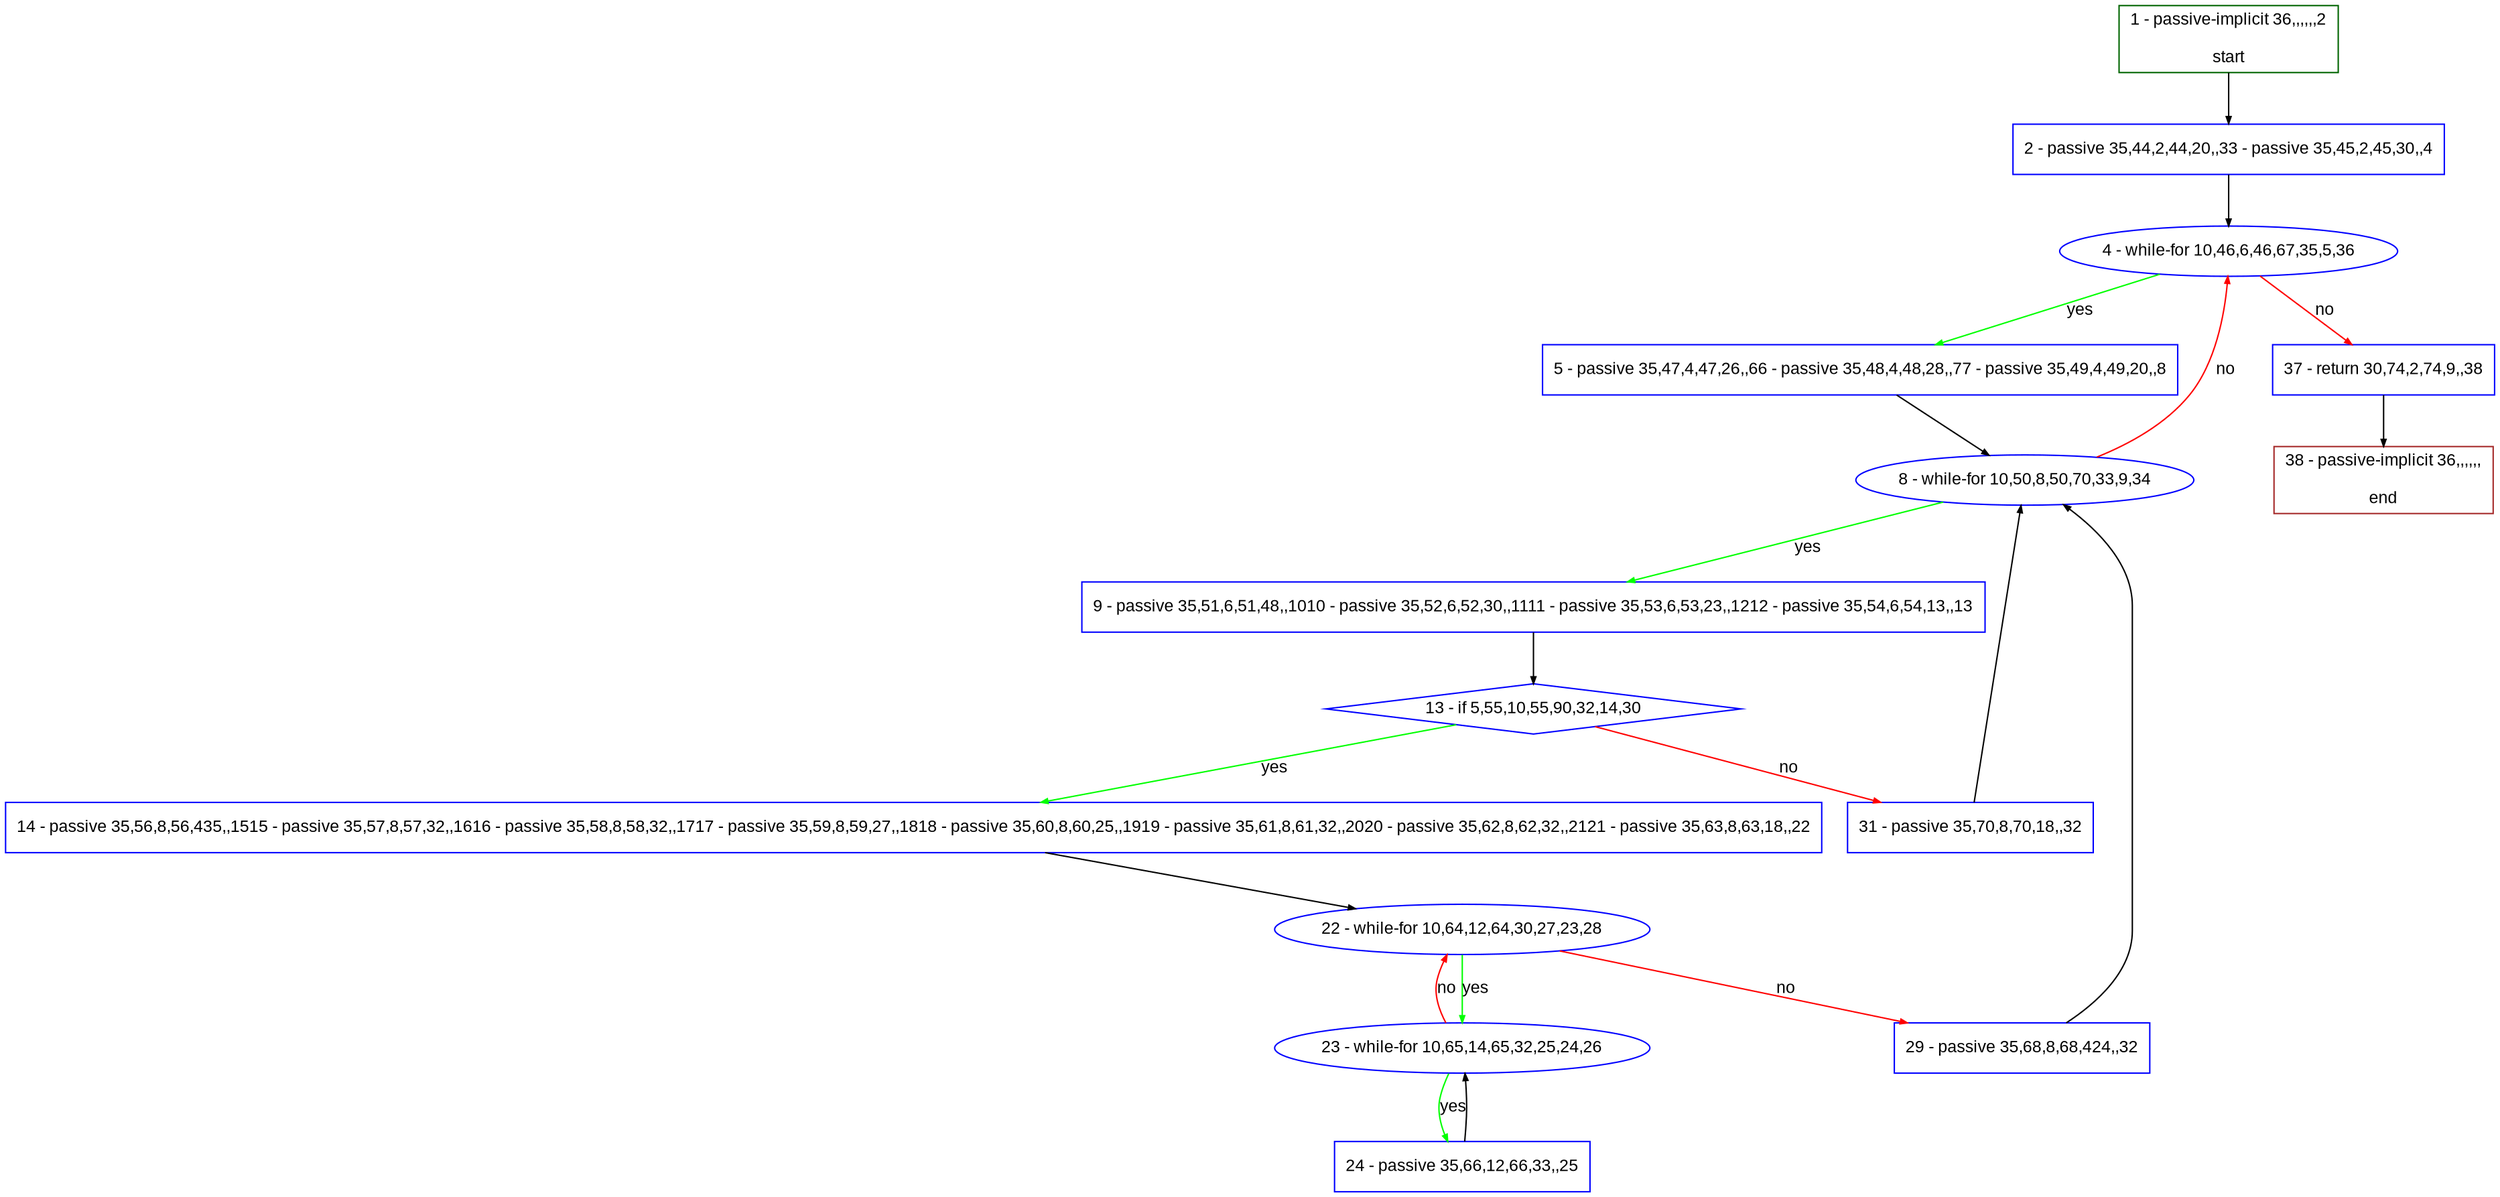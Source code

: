digraph "" {
  graph [pack="true", label="", fontsize="12", packmode="clust", fontname="Arial", fillcolor="#FFFFCC", bgcolor="white", style="rounded,filled", compound="true"];
  node [node_initialized="no", label="", color="grey", fontsize="12", fillcolor="white", fontname="Arial", style="filled", shape="rectangle", compound="true", fixedsize="false"];
  edge [fontcolor="black", arrowhead="normal", arrowtail="none", arrowsize="0.5", ltail="", label="", color="black", fontsize="12", lhead="", fontname="Arial", dir="forward", compound="true"];
  __N1 [label="2 - passive 35,44,2,44,20,,33 - passive 35,45,2,45,30,,4", color="#0000ff", fillcolor="#ffffff", style="filled", shape="box"];
  __N2 [label="1 - passive-implicit 36,,,,,,2\n\nstart", color="#006400", fillcolor="#ffffff", style="filled", shape="box"];
  __N3 [label="4 - while-for 10,46,6,46,67,35,5,36", color="#0000ff", fillcolor="#ffffff", style="filled", shape="oval"];
  __N4 [label="5 - passive 35,47,4,47,26,,66 - passive 35,48,4,48,28,,77 - passive 35,49,4,49,20,,8", color="#0000ff", fillcolor="#ffffff", style="filled", shape="box"];
  __N5 [label="37 - return 30,74,2,74,9,,38", color="#0000ff", fillcolor="#ffffff", style="filled", shape="box"];
  __N6 [label="8 - while-for 10,50,8,50,70,33,9,34", color="#0000ff", fillcolor="#ffffff", style="filled", shape="oval"];
  __N7 [label="9 - passive 35,51,6,51,48,,1010 - passive 35,52,6,52,30,,1111 - passive 35,53,6,53,23,,1212 - passive 35,54,6,54,13,,13", color="#0000ff", fillcolor="#ffffff", style="filled", shape="box"];
  __N8 [label="13 - if 5,55,10,55,90,32,14,30", color="#0000ff", fillcolor="#ffffff", style="filled", shape="diamond"];
  __N9 [label="14 - passive 35,56,8,56,435,,1515 - passive 35,57,8,57,32,,1616 - passive 35,58,8,58,32,,1717 - passive 35,59,8,59,27,,1818 - passive 35,60,8,60,25,,1919 - passive 35,61,8,61,32,,2020 - passive 35,62,8,62,32,,2121 - passive 35,63,8,63,18,,22", color="#0000ff", fillcolor="#ffffff", style="filled", shape="box"];
  __N10 [label="31 - passive 35,70,8,70,18,,32", color="#0000ff", fillcolor="#ffffff", style="filled", shape="box"];
  __N11 [label="22 - while-for 10,64,12,64,30,27,23,28", color="#0000ff", fillcolor="#ffffff", style="filled", shape="oval"];
  __N12 [label="23 - while-for 10,65,14,65,32,25,24,26", color="#0000ff", fillcolor="#ffffff", style="filled", shape="oval"];
  __N13 [label="29 - passive 35,68,8,68,424,,32", color="#0000ff", fillcolor="#ffffff", style="filled", shape="box"];
  __N14 [label="24 - passive 35,66,12,66,33,,25", color="#0000ff", fillcolor="#ffffff", style="filled", shape="box"];
  __N15 [label="38 - passive-implicit 36,,,,,,\n\nend", color="#a52a2a", fillcolor="#ffffff", style="filled", shape="box"];
  __N2 -> __N1 [arrowhead="normal", arrowtail="none", color="#000000", label="", dir="forward"];
  __N1 -> __N3 [arrowhead="normal", arrowtail="none", color="#000000", label="", dir="forward"];
  __N3 -> __N4 [arrowhead="normal", arrowtail="none", color="#00ff00", label="yes", dir="forward"];
  __N3 -> __N5 [arrowhead="normal", arrowtail="none", color="#ff0000", label="no", dir="forward"];
  __N4 -> __N6 [arrowhead="normal", arrowtail="none", color="#000000", label="", dir="forward"];
  __N6 -> __N3 [arrowhead="normal", arrowtail="none", color="#ff0000", label="no", dir="forward"];
  __N6 -> __N7 [arrowhead="normal", arrowtail="none", color="#00ff00", label="yes", dir="forward"];
  __N7 -> __N8 [arrowhead="normal", arrowtail="none", color="#000000", label="", dir="forward"];
  __N8 -> __N9 [arrowhead="normal", arrowtail="none", color="#00ff00", label="yes", dir="forward"];
  __N8 -> __N10 [arrowhead="normal", arrowtail="none", color="#ff0000", label="no", dir="forward"];
  __N9 -> __N11 [arrowhead="normal", arrowtail="none", color="#000000", label="", dir="forward"];
  __N11 -> __N12 [arrowhead="normal", arrowtail="none", color="#00ff00", label="yes", dir="forward"];
  __N12 -> __N11 [arrowhead="normal", arrowtail="none", color="#ff0000", label="no", dir="forward"];
  __N11 -> __N13 [arrowhead="normal", arrowtail="none", color="#ff0000", label="no", dir="forward"];
  __N12 -> __N14 [arrowhead="normal", arrowtail="none", color="#00ff00", label="yes", dir="forward"];
  __N14 -> __N12 [arrowhead="normal", arrowtail="none", color="#000000", label="", dir="forward"];
  __N13 -> __N6 [arrowhead="normal", arrowtail="none", color="#000000", label="", dir="forward"];
  __N10 -> __N6 [arrowhead="normal", arrowtail="none", color="#000000", label="", dir="forward"];
  __N5 -> __N15 [arrowhead="normal", arrowtail="none", color="#000000", label="", dir="forward"];
}
